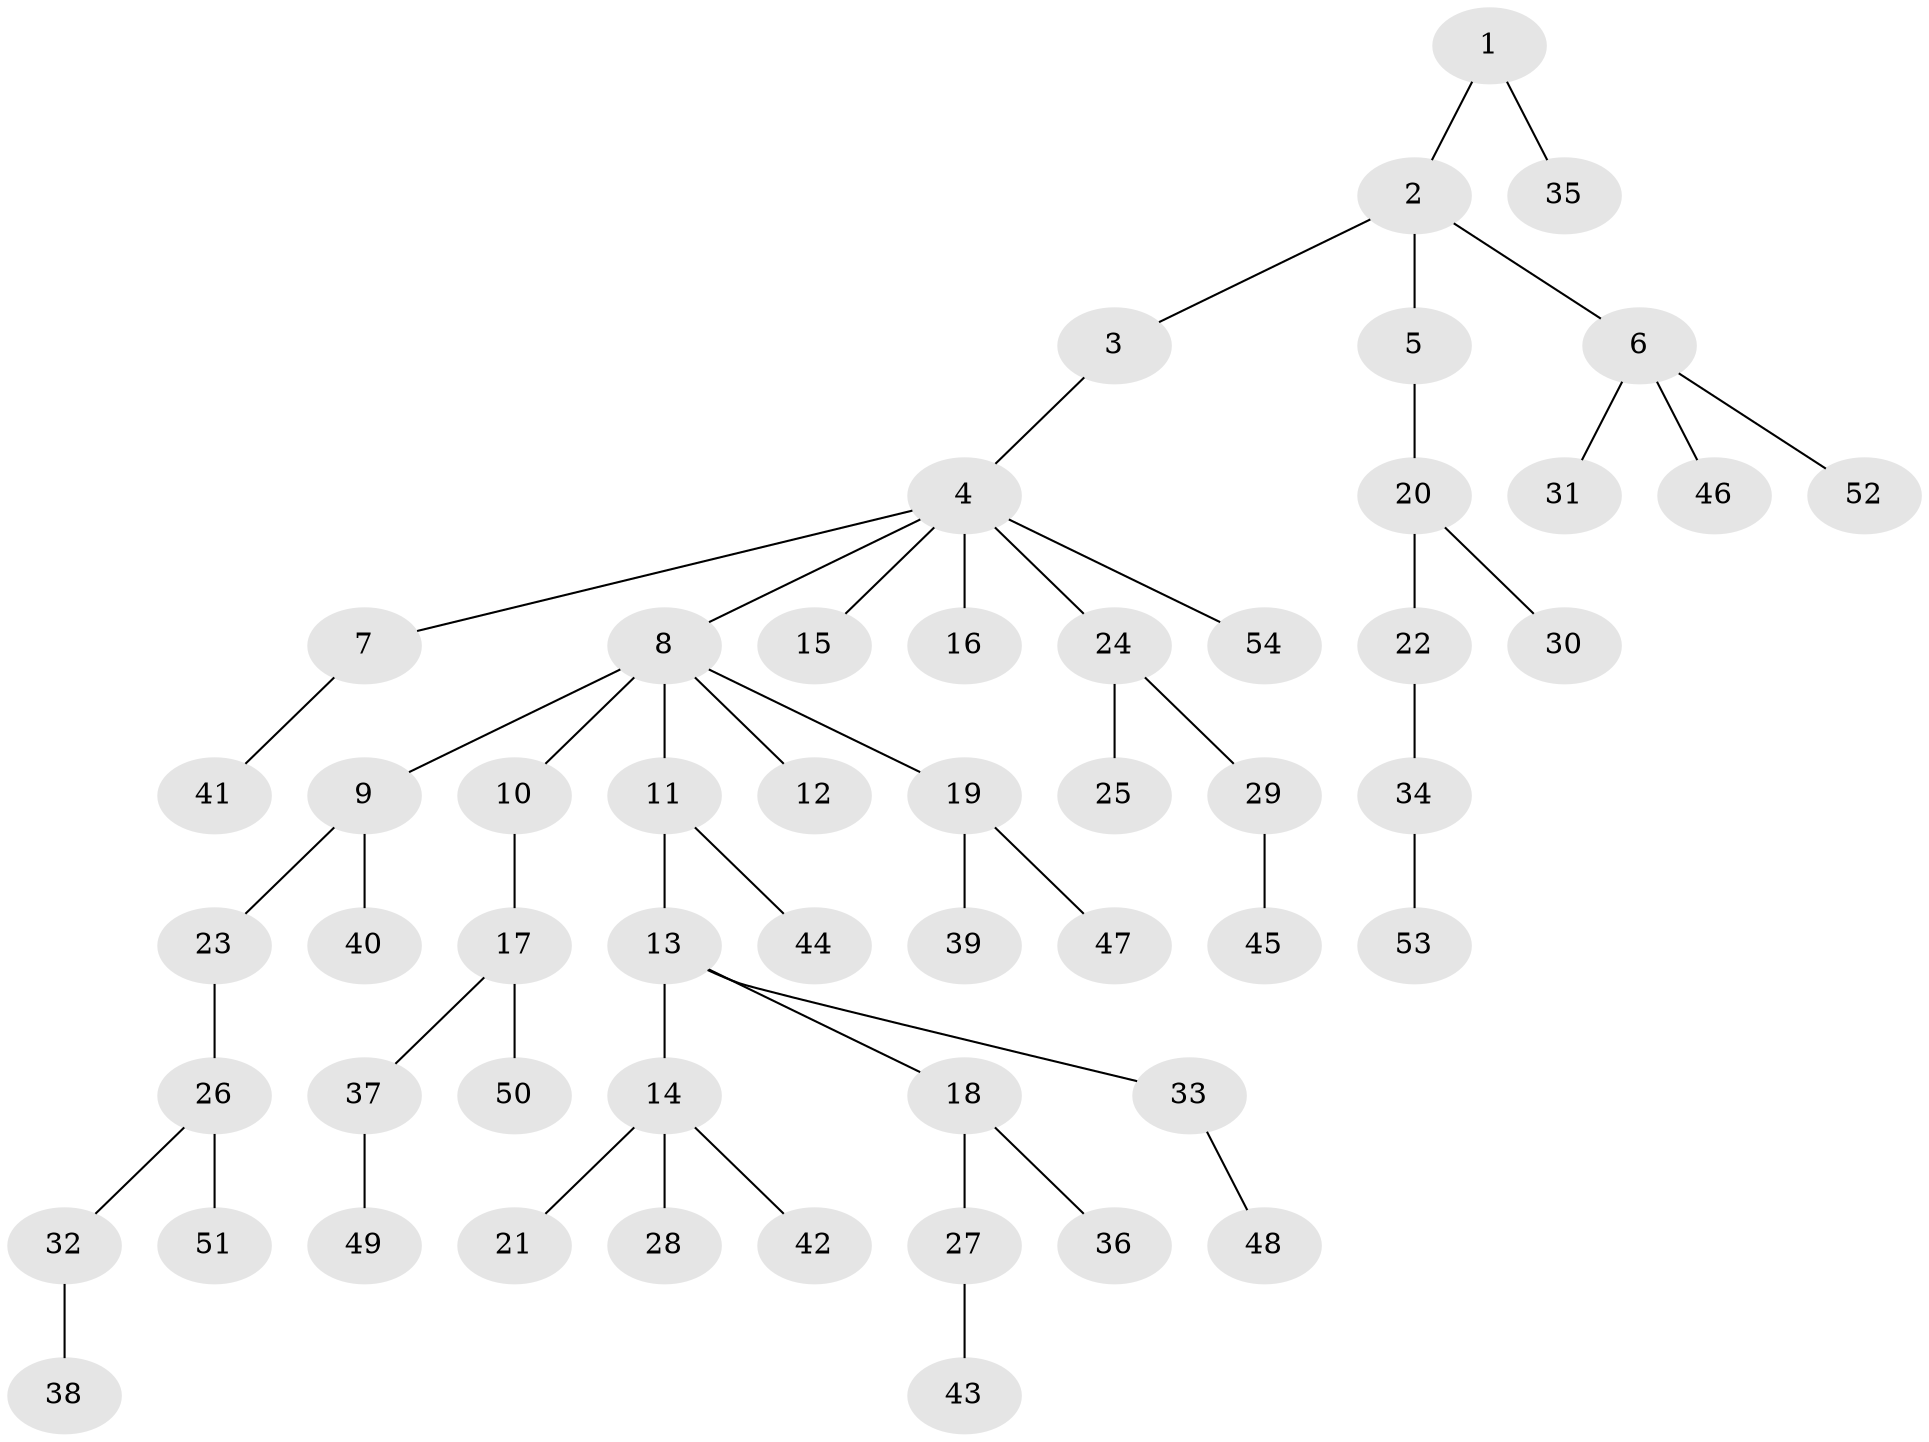 // coarse degree distribution, {1: 0.4722222222222222, 6: 0.05555555555555555, 2: 0.3611111111111111, 5: 0.027777777777777776, 4: 0.027777777777777776, 3: 0.05555555555555555}
// Generated by graph-tools (version 1.1) at 2025/52/02/27/25 19:52:13]
// undirected, 54 vertices, 53 edges
graph export_dot {
graph [start="1"]
  node [color=gray90,style=filled];
  1;
  2;
  3;
  4;
  5;
  6;
  7;
  8;
  9;
  10;
  11;
  12;
  13;
  14;
  15;
  16;
  17;
  18;
  19;
  20;
  21;
  22;
  23;
  24;
  25;
  26;
  27;
  28;
  29;
  30;
  31;
  32;
  33;
  34;
  35;
  36;
  37;
  38;
  39;
  40;
  41;
  42;
  43;
  44;
  45;
  46;
  47;
  48;
  49;
  50;
  51;
  52;
  53;
  54;
  1 -- 2;
  1 -- 35;
  2 -- 3;
  2 -- 5;
  2 -- 6;
  3 -- 4;
  4 -- 7;
  4 -- 8;
  4 -- 15;
  4 -- 16;
  4 -- 24;
  4 -- 54;
  5 -- 20;
  6 -- 31;
  6 -- 46;
  6 -- 52;
  7 -- 41;
  8 -- 9;
  8 -- 10;
  8 -- 11;
  8 -- 12;
  8 -- 19;
  9 -- 23;
  9 -- 40;
  10 -- 17;
  11 -- 13;
  11 -- 44;
  13 -- 14;
  13 -- 18;
  13 -- 33;
  14 -- 21;
  14 -- 28;
  14 -- 42;
  17 -- 37;
  17 -- 50;
  18 -- 27;
  18 -- 36;
  19 -- 39;
  19 -- 47;
  20 -- 22;
  20 -- 30;
  22 -- 34;
  23 -- 26;
  24 -- 25;
  24 -- 29;
  26 -- 32;
  26 -- 51;
  27 -- 43;
  29 -- 45;
  32 -- 38;
  33 -- 48;
  34 -- 53;
  37 -- 49;
}
